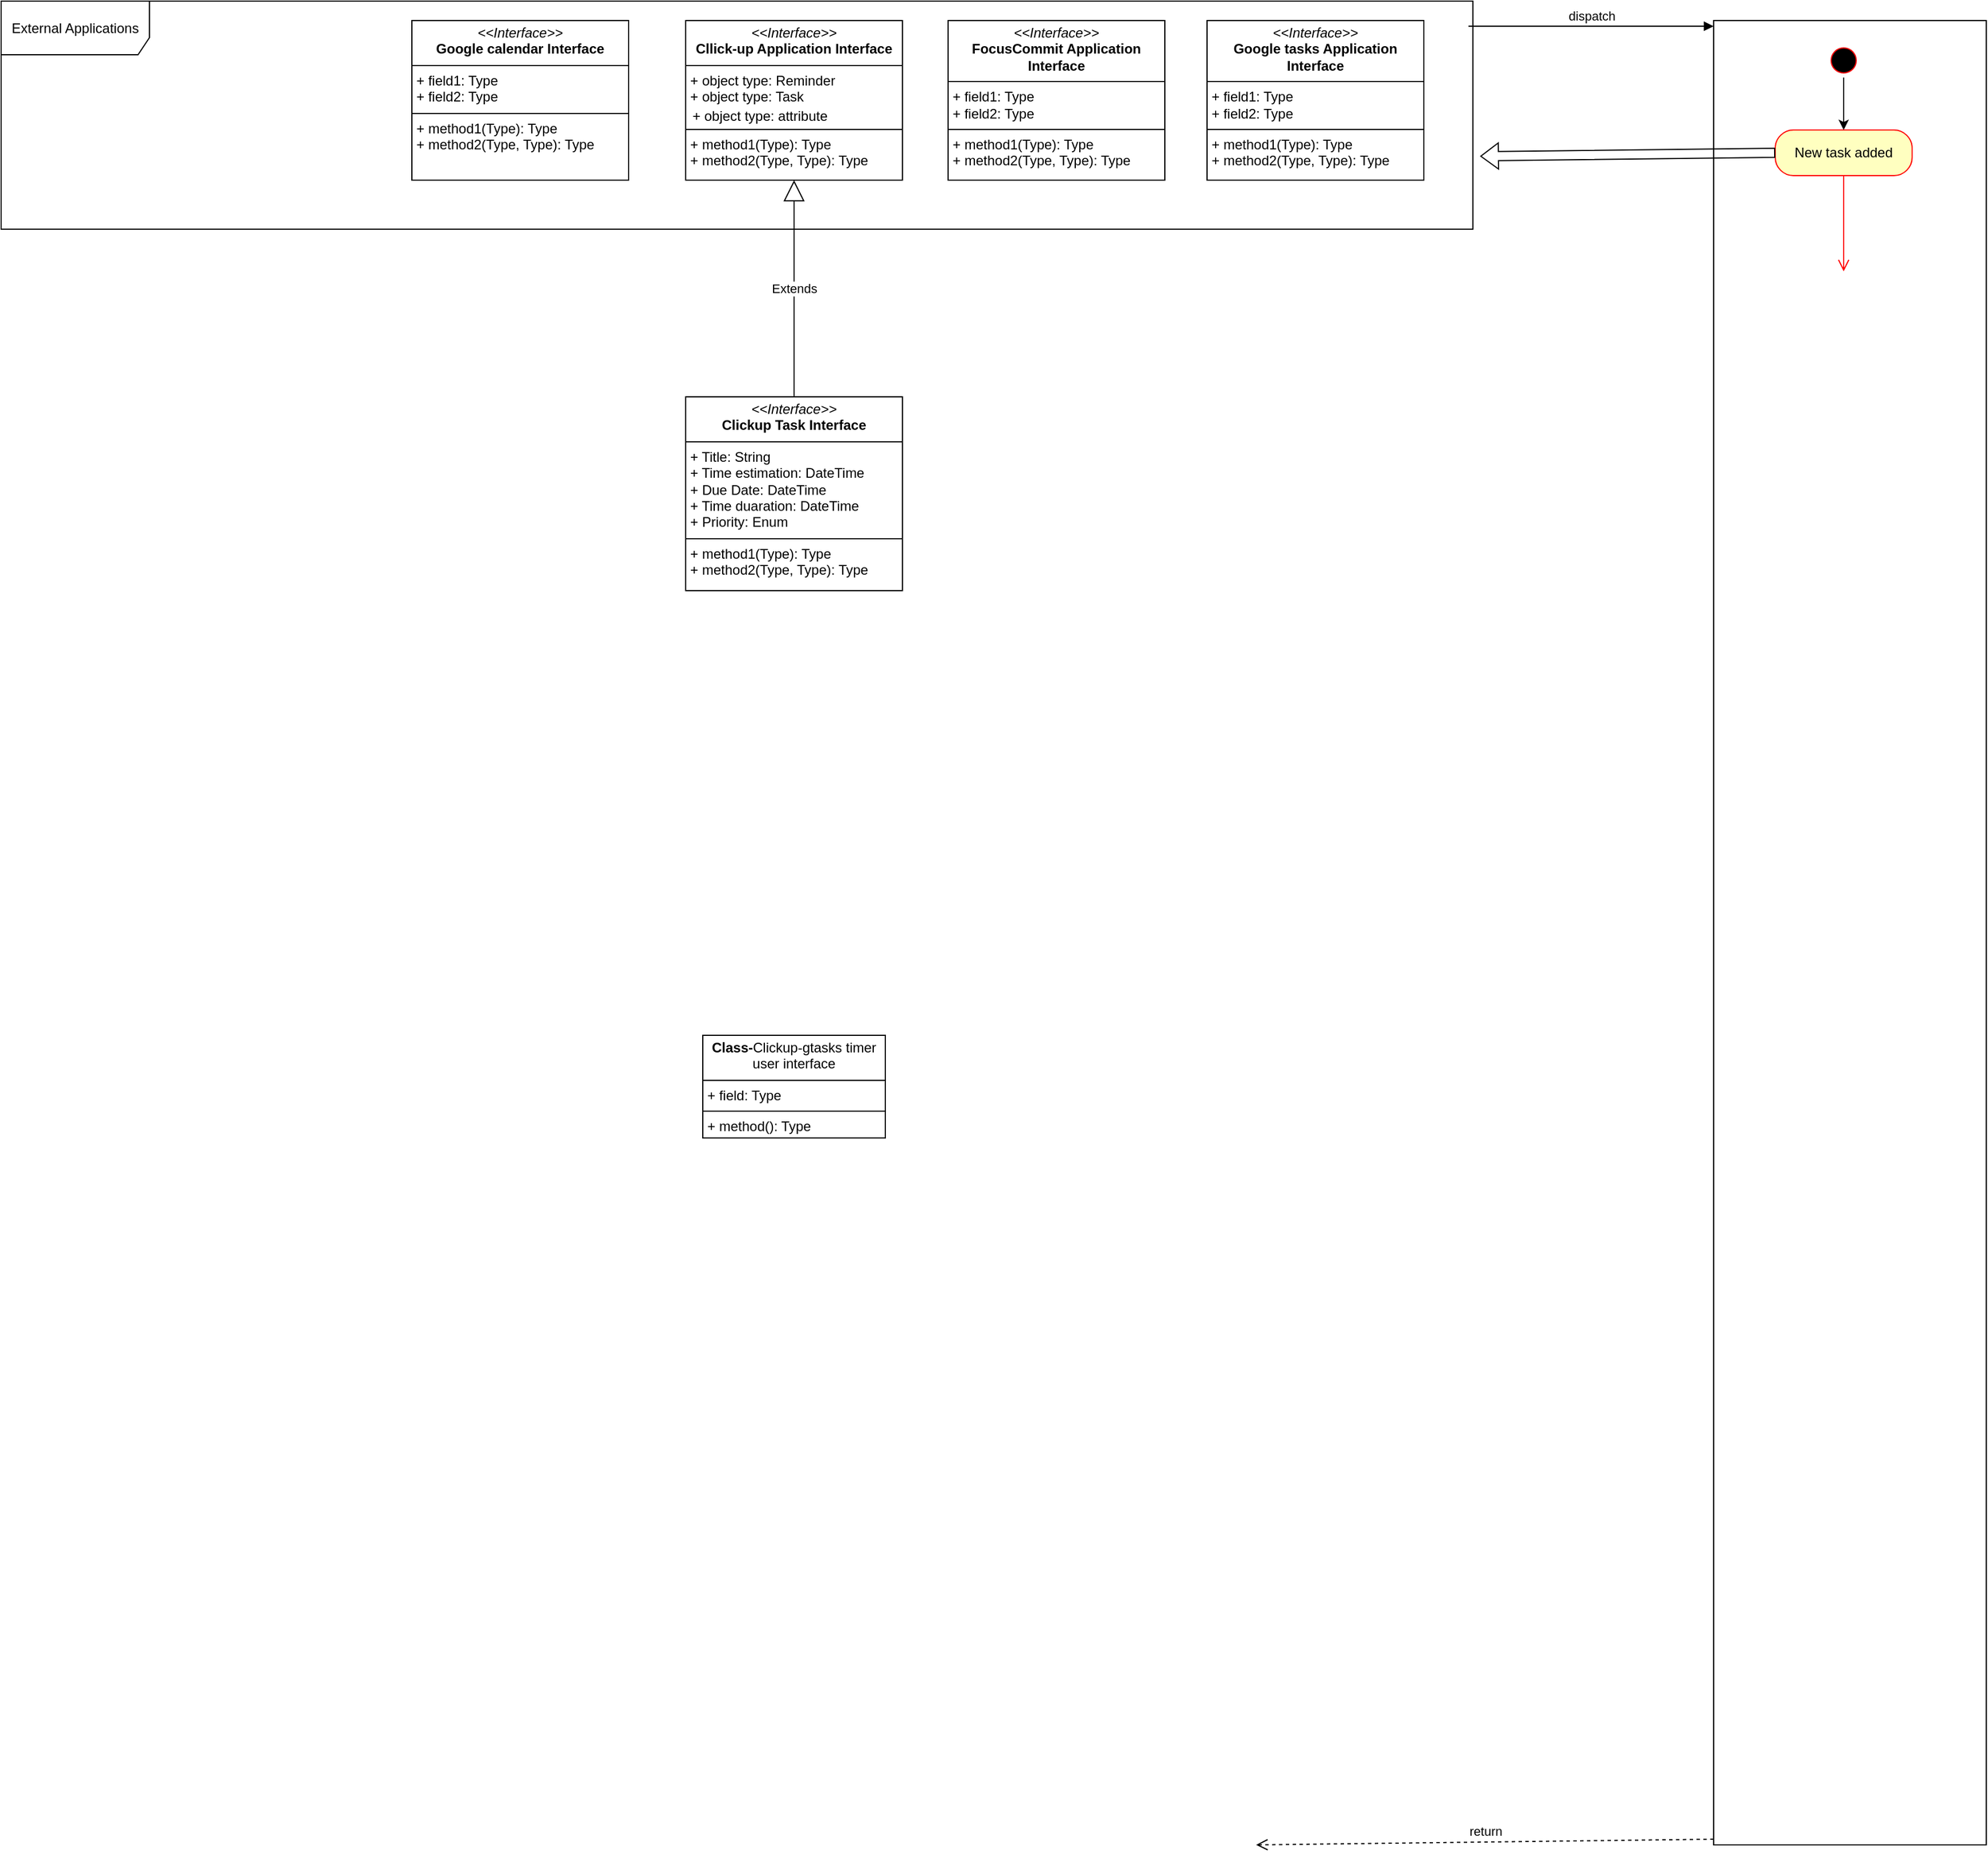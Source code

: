 <mxfile version="24.2.5" type="device">
  <diagram name="Page-1" id="WSeZ6QhP1aB7t00MqjyM">
    <mxGraphModel dx="3781" dy="1244" grid="1" gridSize="10" guides="1" tooltips="1" connect="1" arrows="1" fold="1" page="1" pageScale="1" pageWidth="827" pageHeight="1169" math="0" shadow="0">
      <root>
        <mxCell id="0" />
        <mxCell id="1" parent="0" />
        <mxCell id="4WO6VbGbFrIAR0FbYB0c-1" value="&lt;p style=&quot;margin:0px;margin-top:4px;text-align:center;&quot;&gt;&lt;i&gt;&amp;lt;&amp;lt;Interface&amp;gt;&amp;gt;&lt;/i&gt;&lt;br&gt;&lt;b&gt;Cllick-up Application Interface&lt;/b&gt;&lt;/p&gt;&lt;hr size=&quot;1&quot; style=&quot;border-style:solid;&quot;&gt;&lt;p style=&quot;margin:0px;margin-left:4px;&quot;&gt;+ object type: Reminder&lt;br&gt;+ object type: Task&lt;/p&gt;&lt;p style=&quot;margin:0px;margin-left:4px;&quot;&gt;&lt;br&gt;&lt;/p&gt;&lt;hr size=&quot;1&quot; style=&quot;border-style:solid;&quot;&gt;&lt;p style=&quot;margin:0px;margin-left:4px;&quot;&gt;+ method1(Type): Type&lt;br&gt;+ method2(Type, Type): Type&lt;/p&gt;" style="verticalAlign=top;align=left;overflow=fill;html=1;whiteSpace=wrap;" vertex="1" parent="1">
          <mxGeometry x="370" y="40" width="190" height="140" as="geometry" />
        </mxCell>
        <mxCell id="4WO6VbGbFrIAR0FbYB0c-2" value="&lt;p style=&quot;margin:0px;margin-top:4px;text-align:center;&quot;&gt;&lt;i&gt;&amp;lt;&amp;lt;Interface&amp;gt;&amp;gt;&lt;/i&gt;&lt;br&gt;&lt;b&gt;Google tasks Application Interface&lt;/b&gt;&lt;/p&gt;&lt;hr size=&quot;1&quot; style=&quot;border-style:solid;&quot;&gt;&lt;p style=&quot;margin:0px;margin-left:4px;&quot;&gt;+ field1: Type&lt;br&gt;+ field2: Type&lt;/p&gt;&lt;hr size=&quot;1&quot; style=&quot;border-style:solid;&quot;&gt;&lt;p style=&quot;margin:0px;margin-left:4px;&quot;&gt;+ method1(Type): Type&lt;br&gt;+ method2(Type, Type): Type&lt;/p&gt;" style="verticalAlign=top;align=left;overflow=fill;html=1;whiteSpace=wrap;" vertex="1" parent="1">
          <mxGeometry x="827" y="40" width="190" height="140" as="geometry" />
        </mxCell>
        <mxCell id="4WO6VbGbFrIAR0FbYB0c-7" value="&lt;p style=&quot;margin:0px;margin-top:4px;text-align:center;&quot;&gt;&lt;b&gt;Class-&lt;/b&gt;&lt;span style=&quot;background-color: initial;&quot;&gt;Clickup-gtasks timer user interface&lt;/span&gt;&lt;/p&gt;&lt;hr size=&quot;1&quot; style=&quot;border-style:solid;&quot;&gt;&lt;p style=&quot;margin:0px;margin-left:4px;&quot;&gt;+ field: Type&lt;/p&gt;&lt;hr size=&quot;1&quot; style=&quot;border-style:solid;&quot;&gt;&lt;p style=&quot;margin:0px;margin-left:4px;&quot;&gt;+ method(): Type&lt;/p&gt;" style="verticalAlign=top;align=left;overflow=fill;html=1;whiteSpace=wrap;" vertex="1" parent="1">
          <mxGeometry x="385" y="930" width="160" height="90" as="geometry" />
        </mxCell>
        <mxCell id="4WO6VbGbFrIAR0FbYB0c-8" value="&lt;p style=&quot;margin:0px;margin-top:4px;text-align:center;&quot;&gt;&lt;i&gt;&amp;lt;&amp;lt;Interface&amp;gt;&amp;gt;&lt;/i&gt;&lt;br&gt;&lt;b&gt;FocusCommit Application Interface&lt;/b&gt;&lt;/p&gt;&lt;hr size=&quot;1&quot; style=&quot;border-style:solid;&quot;&gt;&lt;p style=&quot;margin:0px;margin-left:4px;&quot;&gt;+ field1: Type&lt;br&gt;+ field2: Type&lt;/p&gt;&lt;hr size=&quot;1&quot; style=&quot;border-style:solid;&quot;&gt;&lt;p style=&quot;margin:0px;margin-left:4px;&quot;&gt;+ method1(Type): Type&lt;br&gt;+ method2(Type, Type): Type&lt;/p&gt;" style="verticalAlign=top;align=left;overflow=fill;html=1;whiteSpace=wrap;" vertex="1" parent="1">
          <mxGeometry x="600" y="40" width="190" height="140" as="geometry" />
        </mxCell>
        <mxCell id="4WO6VbGbFrIAR0FbYB0c-9" value="+ object type: attribute" style="text;strokeColor=none;fillColor=none;align=left;verticalAlign=top;spacingLeft=4;spacingRight=4;overflow=hidden;rotatable=0;points=[[0,0.5],[1,0.5]];portConstraint=eastwest;whiteSpace=wrap;html=1;" vertex="1" parent="1">
          <mxGeometry x="370" y="110" width="190" height="26" as="geometry" />
        </mxCell>
        <mxCell id="4WO6VbGbFrIAR0FbYB0c-10" value="&lt;p style=&quot;margin:0px;margin-top:4px;text-align:center;&quot;&gt;&lt;i&gt;&amp;lt;&amp;lt;Interface&amp;gt;&amp;gt;&lt;/i&gt;&lt;br&gt;&lt;b&gt;Clickup Task Interface&lt;/b&gt;&lt;/p&gt;&lt;hr size=&quot;1&quot; style=&quot;border-style:solid;&quot;&gt;&lt;p style=&quot;margin:0px;margin-left:4px;&quot;&gt;+ Title: String&lt;br&gt;+ Time estimation: DateTime&lt;/p&gt;&lt;p style=&quot;margin:0px;margin-left:4px;&quot;&gt;+ Due Date: DateTime&lt;br&gt;&lt;/p&gt;&lt;p style=&quot;margin:0px;margin-left:4px;&quot;&gt;+ Time duaration: DateTime&lt;br&gt;&lt;/p&gt;&lt;p style=&quot;margin:0px;margin-left:4px;&quot;&gt;+ Priority: Enum&lt;br&gt;&lt;/p&gt;&lt;hr size=&quot;1&quot; style=&quot;border-style:solid;&quot;&gt;&lt;p style=&quot;margin:0px;margin-left:4px;&quot;&gt;+ method1(Type): Type&lt;br&gt;+ method2(Type, Type): Type&lt;/p&gt;" style="verticalAlign=top;align=left;overflow=fill;html=1;whiteSpace=wrap;" vertex="1" parent="1">
          <mxGeometry x="370" y="370" width="190" height="170" as="geometry" />
        </mxCell>
        <mxCell id="4WO6VbGbFrIAR0FbYB0c-11" value="Extends" style="endArrow=block;endSize=16;endFill=0;html=1;rounded=0;exitX=0.5;exitY=0;exitDx=0;exitDy=0;entryX=0.5;entryY=1;entryDx=0;entryDy=0;" edge="1" parent="1" source="4WO6VbGbFrIAR0FbYB0c-10" target="4WO6VbGbFrIAR0FbYB0c-1">
          <mxGeometry width="160" relative="1" as="geometry">
            <mxPoint x="360" y="530" as="sourcePoint" />
            <mxPoint x="520" y="530" as="targetPoint" />
          </mxGeometry>
        </mxCell>
        <mxCell id="4WO6VbGbFrIAR0FbYB0c-18" value="" style="edgeStyle=orthogonalEdgeStyle;html=1;verticalAlign=bottom;endArrow=open;endSize=8;strokeColor=#ff0000;rounded=0;" edge="1" source="4WO6VbGbFrIAR0FbYB0c-17" parent="1">
          <mxGeometry relative="1" as="geometry">
            <mxPoint x="1325" y="136" as="targetPoint" />
          </mxGeometry>
        </mxCell>
        <mxCell id="4WO6VbGbFrIAR0FbYB0c-19" value="" style="html=1;points=[[0,0,0,0,5],[0,1,0,0,-5],[1,0,0,0,5],[1,1,0,0,-5]];perimeter=orthogonalPerimeter;outlineConnect=0;targetShapes=umlLifeline;portConstraint=eastwest;newEdgeStyle={&quot;curved&quot;:0,&quot;rounded&quot;:0};" vertex="1" parent="1">
          <mxGeometry x="1271" y="40" width="239" height="1600" as="geometry" />
        </mxCell>
        <mxCell id="4WO6VbGbFrIAR0FbYB0c-20" value="dispatch" style="html=1;verticalAlign=bottom;endArrow=block;curved=0;rounded=0;entryX=0;entryY=0;entryDx=0;entryDy=5;exitX=0.997;exitY=0.11;exitDx=0;exitDy=0;exitPerimeter=0;" edge="1" target="4WO6VbGbFrIAR0FbYB0c-19" parent="1" source="4WO6VbGbFrIAR0FbYB0c-30">
          <mxGeometry relative="1" as="geometry">
            <mxPoint x="1070" y="45" as="sourcePoint" />
          </mxGeometry>
        </mxCell>
        <mxCell id="4WO6VbGbFrIAR0FbYB0c-21" value="return" style="html=1;verticalAlign=bottom;endArrow=open;dashed=1;endSize=8;curved=0;rounded=0;exitX=0;exitY=1;exitDx=0;exitDy=-5;" edge="1" source="4WO6VbGbFrIAR0FbYB0c-19" parent="1">
          <mxGeometry relative="1" as="geometry">
            <mxPoint x="870" y="1640" as="targetPoint" />
          </mxGeometry>
        </mxCell>
        <mxCell id="4WO6VbGbFrIAR0FbYB0c-23" value="" style="edgeStyle=orthogonalEdgeStyle;rounded=0;orthogonalLoop=1;jettySize=auto;html=1;entryX=0.5;entryY=0;entryDx=0;entryDy=0;" edge="1" parent="1" source="4WO6VbGbFrIAR0FbYB0c-17" target="4WO6VbGbFrIAR0FbYB0c-32">
          <mxGeometry relative="1" as="geometry">
            <mxPoint x="1385" y="155" as="targetPoint" />
          </mxGeometry>
        </mxCell>
        <mxCell id="4WO6VbGbFrIAR0FbYB0c-17" value="" style="ellipse;html=1;shape=startState;fillColor=#000000;strokeColor=#ff0000;" vertex="1" parent="1">
          <mxGeometry x="1370" y="60" width="30" height="30" as="geometry" />
        </mxCell>
        <mxCell id="4WO6VbGbFrIAR0FbYB0c-30" value="External Applications" style="shape=umlFrame;whiteSpace=wrap;html=1;pointerEvents=0;width=130;height=47;" vertex="1" parent="1">
          <mxGeometry x="-230" y="23" width="1290" height="200" as="geometry" />
        </mxCell>
        <mxCell id="4WO6VbGbFrIAR0FbYB0c-32" value="New task added" style="rounded=1;whiteSpace=wrap;html=1;arcSize=40;fontColor=#000000;fillColor=#ffffc0;strokeColor=#ff0000;" vertex="1" parent="1">
          <mxGeometry x="1325" y="136" width="120" height="40" as="geometry" />
        </mxCell>
        <mxCell id="4WO6VbGbFrIAR0FbYB0c-33" value="" style="edgeStyle=orthogonalEdgeStyle;html=1;verticalAlign=bottom;endArrow=open;endSize=8;strokeColor=#ff0000;rounded=0;" edge="1" source="4WO6VbGbFrIAR0FbYB0c-32" parent="1">
          <mxGeometry relative="1" as="geometry">
            <mxPoint x="1385" y="260" as="targetPoint" />
          </mxGeometry>
        </mxCell>
        <mxCell id="4WO6VbGbFrIAR0FbYB0c-35" value="&lt;p style=&quot;margin:0px;margin-top:4px;text-align:center;&quot;&gt;&lt;i&gt;&amp;lt;&amp;lt;Interface&amp;gt;&amp;gt;&lt;/i&gt;&lt;br&gt;&lt;b&gt;Google calendar Interface&lt;/b&gt;&lt;/p&gt;&lt;hr size=&quot;1&quot; style=&quot;border-style:solid;&quot;&gt;&lt;p style=&quot;margin:0px;margin-left:4px;&quot;&gt;+ field1: Type&lt;br&gt;+ field2: Type&lt;/p&gt;&lt;hr size=&quot;1&quot; style=&quot;border-style:solid;&quot;&gt;&lt;p style=&quot;margin:0px;margin-left:4px;&quot;&gt;+ method1(Type): Type&lt;br&gt;+ method2(Type, Type): Type&lt;/p&gt;" style="verticalAlign=top;align=left;overflow=fill;html=1;whiteSpace=wrap;" vertex="1" parent="1">
          <mxGeometry x="130" y="40" width="190" height="140" as="geometry" />
        </mxCell>
        <mxCell id="4WO6VbGbFrIAR0FbYB0c-36" value="" style="shape=flexArrow;endArrow=classic;html=1;rounded=0;exitX=0;exitY=0.5;exitDx=0;exitDy=0;entryX=1.005;entryY=0.68;entryDx=0;entryDy=0;entryPerimeter=0;endWidth=14;endSize=4.81;width=8;" edge="1" parent="1" source="4WO6VbGbFrIAR0FbYB0c-32" target="4WO6VbGbFrIAR0FbYB0c-30">
          <mxGeometry width="50" height="50" relative="1" as="geometry">
            <mxPoint x="1120" y="210" as="sourcePoint" />
            <mxPoint x="1170" y="160" as="targetPoint" />
          </mxGeometry>
        </mxCell>
      </root>
    </mxGraphModel>
  </diagram>
</mxfile>

